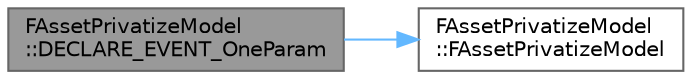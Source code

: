 digraph "FAssetPrivatizeModel::DECLARE_EVENT_OneParam"
{
 // INTERACTIVE_SVG=YES
 // LATEX_PDF_SIZE
  bgcolor="transparent";
  edge [fontname=Helvetica,fontsize=10,labelfontname=Helvetica,labelfontsize=10];
  node [fontname=Helvetica,fontsize=10,shape=box,height=0.2,width=0.4];
  rankdir="LR";
  Node1 [id="Node000001",label="FAssetPrivatizeModel\l::DECLARE_EVENT_OneParam",height=0.2,width=0.4,color="gray40", fillcolor="grey60", style="filled", fontcolor="black",tooltip="Fires whenever the state changes."];
  Node1 -> Node2 [id="edge1_Node000001_Node000002",color="steelblue1",style="solid",tooltip=" "];
  Node2 [id="Node000002",label="FAssetPrivatizeModel\l::FAssetPrivatizeModel",height=0.2,width=0.4,color="grey40", fillcolor="white", style="filled",URL="$d0/d2b/classFAssetPrivatizeModel.html#af166b61b95cc556e0d18aae09c9f1bb1",tooltip=" "];
}
